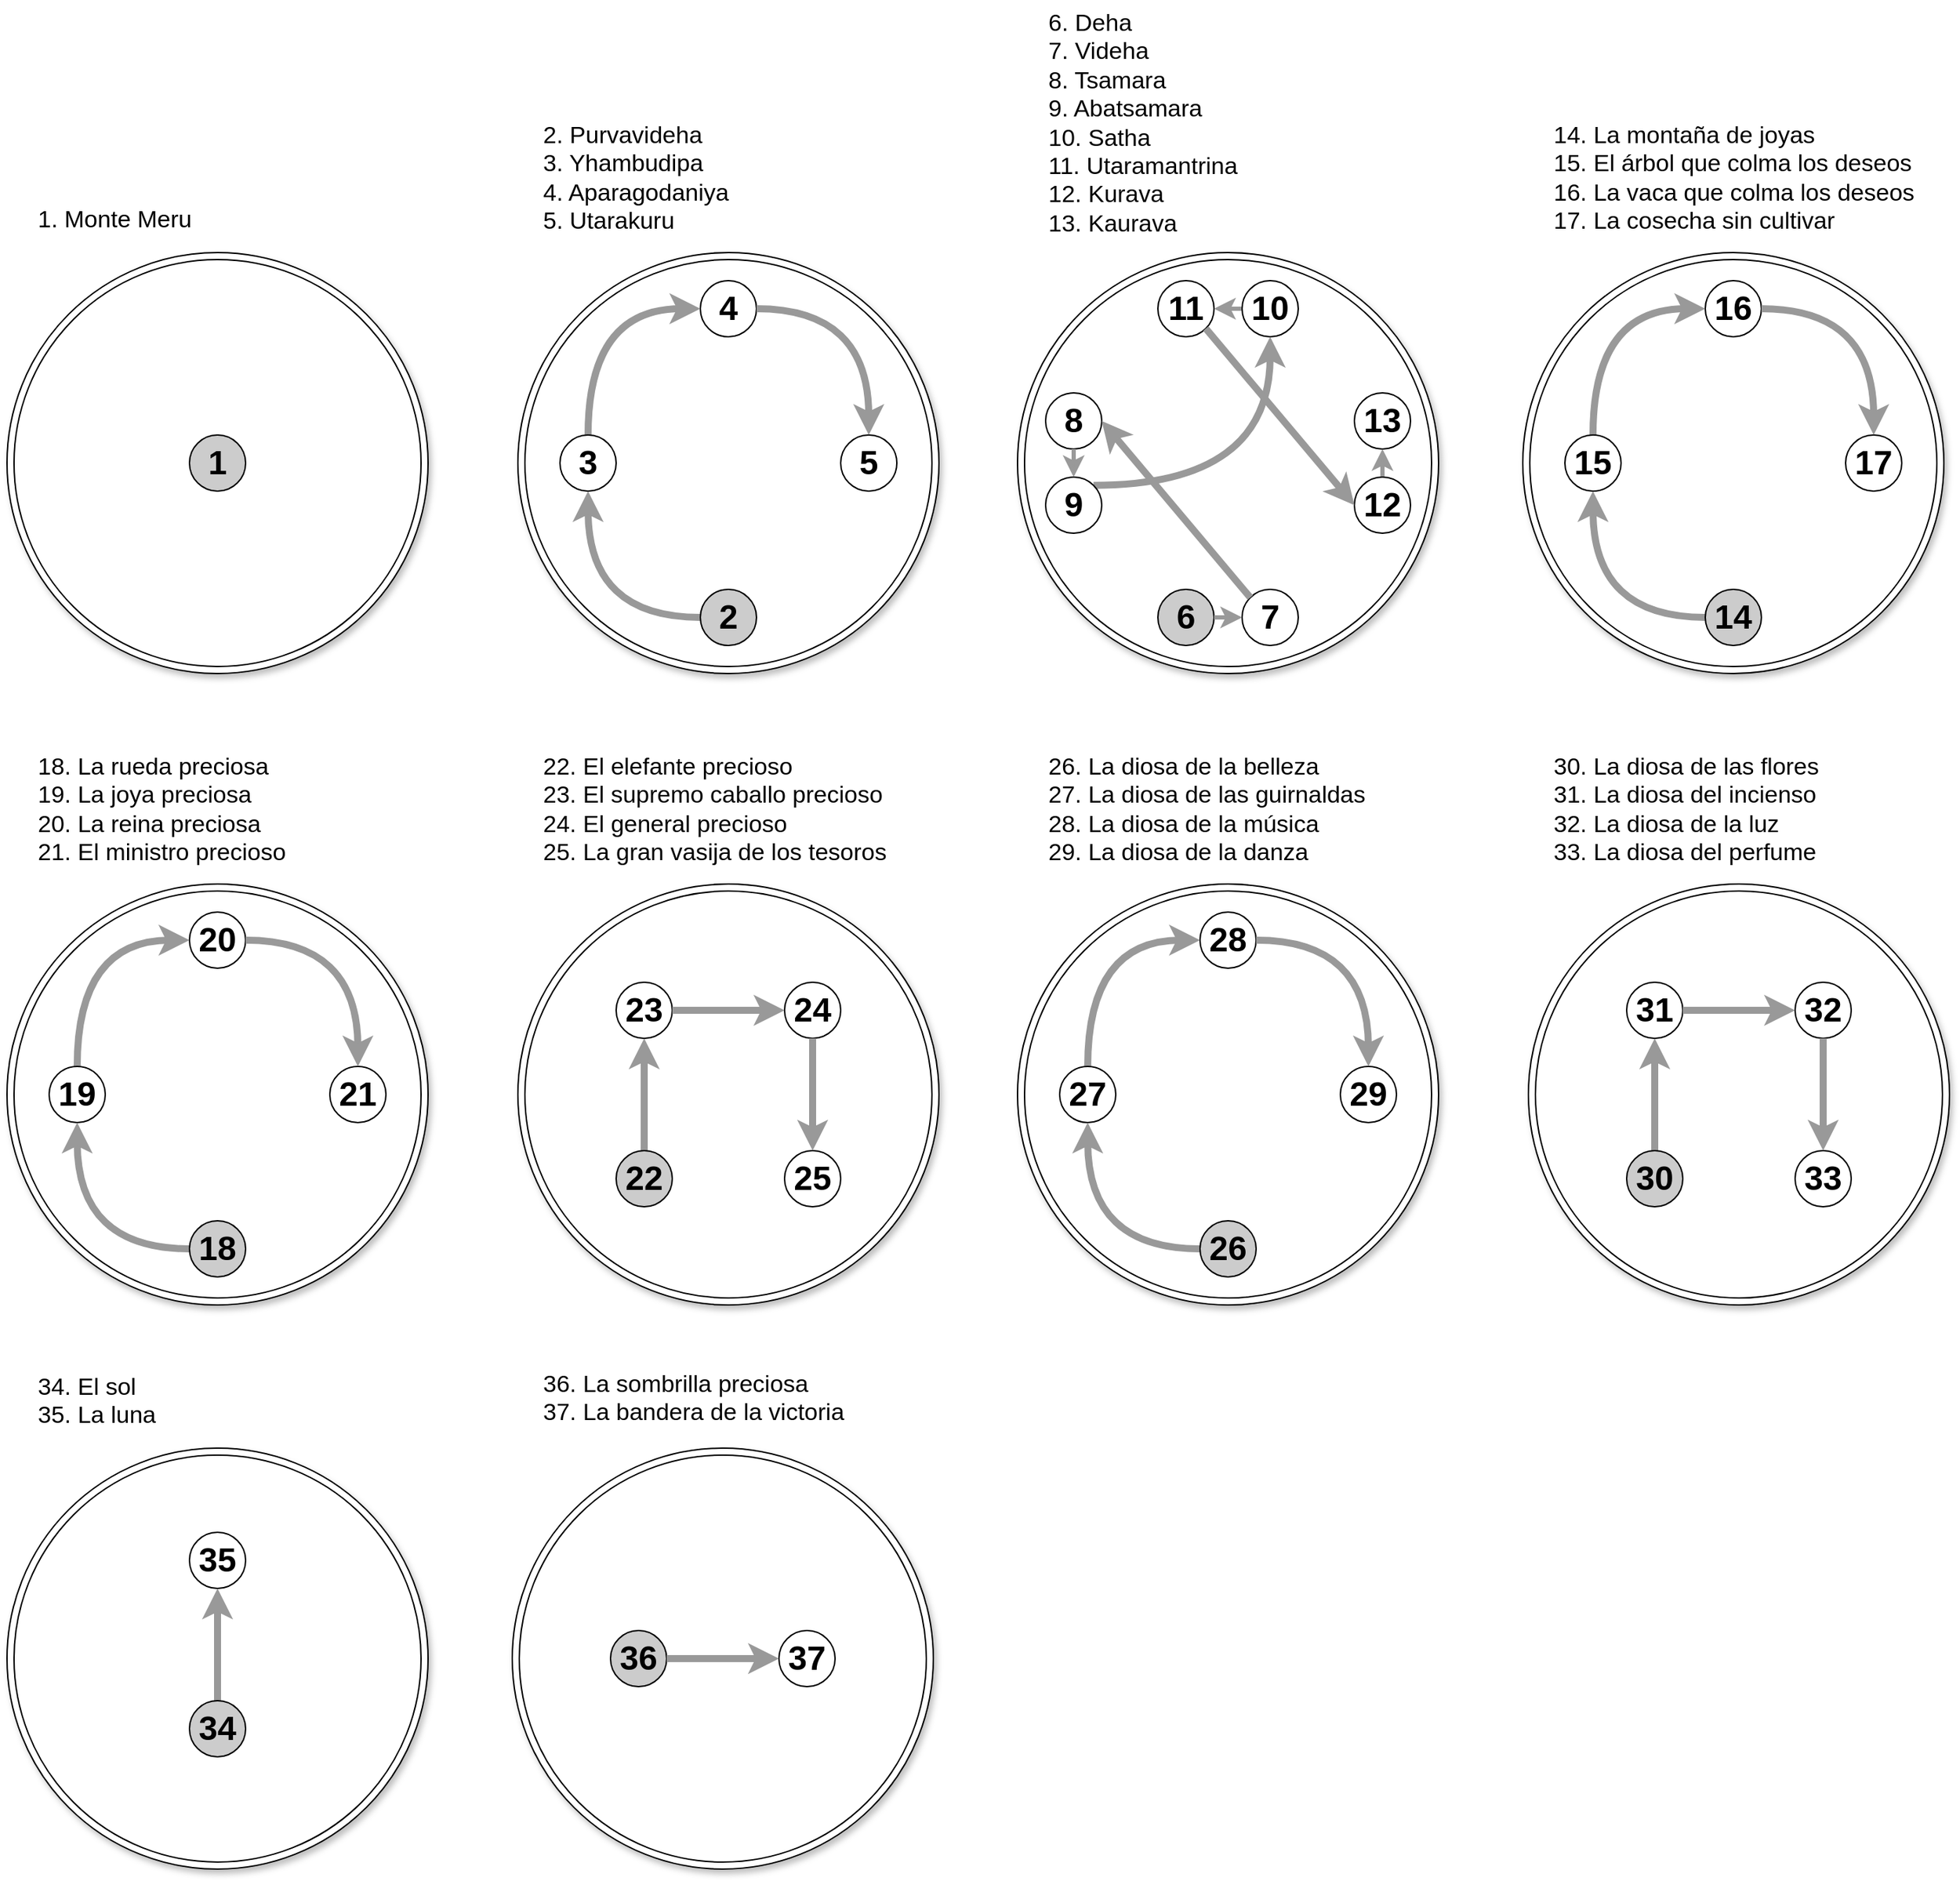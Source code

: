 <mxfile version="13.5.7" type="device" pages="2"><diagram id="EZIURtv2yAvFa48k2m3A" name="37pts"><mxGraphModel dx="1422" dy="843" grid="1" gridSize="10" guides="1" tooltips="1" connect="1" arrows="1" fold="1" page="1" pageScale="1" pageWidth="827" pageHeight="1169" math="0" shadow="0"><root><mxCell id="0"/><mxCell id="1" parent="0"/><mxCell id="ahJJPlIpvxnIBE2FXCnq-16" value="" style="group;fontSize=24;" parent="1" vertex="1" connectable="0"><mxGeometry x="50" y="190" width="300" height="300" as="geometry"/></mxCell><mxCell id="ahJJPlIpvxnIBE2FXCnq-14" value="" style="ellipse;whiteSpace=wrap;html=1;aspect=fixed;shadow=1;" parent="ahJJPlIpvxnIBE2FXCnq-16" vertex="1"><mxGeometry width="300" height="300" as="geometry"/></mxCell><mxCell id="ahJJPlIpvxnIBE2FXCnq-15" value="" style="ellipse;whiteSpace=wrap;html=1;aspect=fixed;shadow=0;" parent="ahJJPlIpvxnIBE2FXCnq-16" vertex="1"><mxGeometry x="5" y="5" width="290" height="290" as="geometry"/></mxCell><mxCell id="ahJJPlIpvxnIBE2FXCnq-39" value="1" style="ellipse;whiteSpace=wrap;html=1;aspect=fixed;fontStyle=1;fillColor=#CCCCCC;fontSize=24;" parent="ahJJPlIpvxnIBE2FXCnq-16" vertex="1"><mxGeometry x="130" y="130" width="40" height="40" as="geometry"/></mxCell><mxCell id="ahJJPlIpvxnIBE2FXCnq-17" value="" style="group;container=1;" parent="1" vertex="1" connectable="0"><mxGeometry x="414" y="190" width="300" height="300" as="geometry"/></mxCell><mxCell id="ahJJPlIpvxnIBE2FXCnq-18" value="" style="ellipse;whiteSpace=wrap;html=1;aspect=fixed;shadow=1;" parent="ahJJPlIpvxnIBE2FXCnq-17" vertex="1"><mxGeometry width="300" height="300" as="geometry"/></mxCell><mxCell id="ahJJPlIpvxnIBE2FXCnq-19" value="" style="ellipse;whiteSpace=wrap;html=1;aspect=fixed;shadow=0;" parent="ahJJPlIpvxnIBE2FXCnq-17" vertex="1"><mxGeometry x="5" y="5" width="290" height="290" as="geometry"/></mxCell><mxCell id="ahJJPlIpvxnIBE2FXCnq-41" value="4" style="ellipse;whiteSpace=wrap;html=1;aspect=fixed;fontStyle=1;fontSize=24;" parent="ahJJPlIpvxnIBE2FXCnq-17" vertex="1"><mxGeometry x="130" y="20" width="40" height="40" as="geometry"/></mxCell><mxCell id="ahJJPlIpvxnIBE2FXCnq-42" style="edgeStyle=orthogonalEdgeStyle;curved=1;rounded=0;orthogonalLoop=1;jettySize=auto;html=1;entryX=0;entryY=0.5;entryDx=0;entryDy=0;exitX=0.5;exitY=0;exitDx=0;exitDy=0;strokeColor=#999999;strokeWidth=5;" parent="ahJJPlIpvxnIBE2FXCnq-17" source="ahJJPlIpvxnIBE2FXCnq-43" target="ahJJPlIpvxnIBE2FXCnq-41" edge="1"><mxGeometry relative="1" as="geometry"/></mxCell><mxCell id="ahJJPlIpvxnIBE2FXCnq-43" value="3" style="ellipse;whiteSpace=wrap;html=1;aspect=fixed;fontStyle=1;fontSize=24;" parent="ahJJPlIpvxnIBE2FXCnq-17" vertex="1"><mxGeometry x="30" y="130" width="40" height="40" as="geometry"/></mxCell><mxCell id="ahJJPlIpvxnIBE2FXCnq-44" value="5" style="ellipse;whiteSpace=wrap;html=1;aspect=fixed;fontStyle=1;fontSize=24;" parent="ahJJPlIpvxnIBE2FXCnq-17" vertex="1"><mxGeometry x="230" y="130" width="40" height="40" as="geometry"/></mxCell><mxCell id="ahJJPlIpvxnIBE2FXCnq-40" style="edgeStyle=orthogonalEdgeStyle;curved=1;rounded=0;orthogonalLoop=1;jettySize=auto;html=1;exitX=1;exitY=0.5;exitDx=0;exitDy=0;entryX=0.5;entryY=0;entryDx=0;entryDy=0;strokeColor=#999999;strokeWidth=5;" parent="ahJJPlIpvxnIBE2FXCnq-17" source="ahJJPlIpvxnIBE2FXCnq-41" target="ahJJPlIpvxnIBE2FXCnq-44" edge="1"><mxGeometry relative="1" as="geometry"/></mxCell><mxCell id="ahJJPlIpvxnIBE2FXCnq-45" style="edgeStyle=orthogonalEdgeStyle;curved=1;rounded=0;orthogonalLoop=1;jettySize=auto;html=1;strokeColor=#999999;strokeWidth=5;" parent="ahJJPlIpvxnIBE2FXCnq-17" source="ahJJPlIpvxnIBE2FXCnq-46" target="ahJJPlIpvxnIBE2FXCnq-43" edge="1"><mxGeometry relative="1" as="geometry"/></mxCell><mxCell id="ahJJPlIpvxnIBE2FXCnq-46" value="2" style="ellipse;whiteSpace=wrap;html=1;aspect=fixed;fontStyle=1;fillColor=#CCCCCC;fontSize=24;" parent="ahJJPlIpvxnIBE2FXCnq-17" vertex="1"><mxGeometry x="130" y="240" width="40" height="40" as="geometry"/></mxCell><mxCell id="ahJJPlIpvxnIBE2FXCnq-20" value="" style="group" parent="1" vertex="1" connectable="0"><mxGeometry x="770" y="190" width="300" height="300" as="geometry"/></mxCell><mxCell id="ahJJPlIpvxnIBE2FXCnq-21" value="" style="ellipse;whiteSpace=wrap;html=1;aspect=fixed;shadow=1;" parent="ahJJPlIpvxnIBE2FXCnq-20" vertex="1"><mxGeometry width="300" height="300" as="geometry"/></mxCell><mxCell id="ahJJPlIpvxnIBE2FXCnq-22" value="" style="ellipse;whiteSpace=wrap;html=1;aspect=fixed;shadow=0;" parent="ahJJPlIpvxnIBE2FXCnq-20" vertex="1"><mxGeometry x="5" y="5" width="290" height="290" as="geometry"/></mxCell><mxCell id="ahJJPlIpvxnIBE2FXCnq-48" value="11" style="ellipse;whiteSpace=wrap;html=1;aspect=fixed;fontStyle=1;fontSize=24;" parent="ahJJPlIpvxnIBE2FXCnq-20" vertex="1"><mxGeometry x="100" y="20" width="40" height="40" as="geometry"/></mxCell><mxCell id="ahJJPlIpvxnIBE2FXCnq-49" style="edgeStyle=orthogonalEdgeStyle;curved=1;rounded=0;orthogonalLoop=1;jettySize=auto;html=1;exitX=0;exitY=0.5;exitDx=0;exitDy=0;strokeColor=#999999;strokeWidth=3;" parent="ahJJPlIpvxnIBE2FXCnq-20" source="ahJJPlIpvxnIBE2FXCnq-50" target="ahJJPlIpvxnIBE2FXCnq-48" edge="1"><mxGeometry relative="1" as="geometry"/></mxCell><mxCell id="ahJJPlIpvxnIBE2FXCnq-50" value="10" style="ellipse;whiteSpace=wrap;html=1;aspect=fixed;fontStyle=1;fontSize=24;" parent="ahJJPlIpvxnIBE2FXCnq-20" vertex="1"><mxGeometry x="160" y="20" width="40" height="40" as="geometry"/></mxCell><mxCell id="ahJJPlIpvxnIBE2FXCnq-52" value="6" style="ellipse;whiteSpace=wrap;html=1;aspect=fixed;fontStyle=1;fillColor=#CCCCCC;fontSize=24;" parent="ahJJPlIpvxnIBE2FXCnq-20" vertex="1"><mxGeometry x="100" y="240" width="40" height="40" as="geometry"/></mxCell><mxCell id="ahJJPlIpvxnIBE2FXCnq-54" value="7" style="ellipse;whiteSpace=wrap;html=1;aspect=fixed;fontStyle=1;fontSize=24;" parent="ahJJPlIpvxnIBE2FXCnq-20" vertex="1"><mxGeometry x="160" y="240" width="40" height="40" as="geometry"/></mxCell><mxCell id="ahJJPlIpvxnIBE2FXCnq-51" style="edgeStyle=orthogonalEdgeStyle;curved=1;rounded=0;orthogonalLoop=1;jettySize=auto;html=1;strokeColor=#999999;strokeWidth=3;" parent="ahJJPlIpvxnIBE2FXCnq-20" source="ahJJPlIpvxnIBE2FXCnq-52" target="ahJJPlIpvxnIBE2FXCnq-54" edge="1"><mxGeometry relative="1" as="geometry"/></mxCell><mxCell id="ahJJPlIpvxnIBE2FXCnq-56" value="8" style="ellipse;whiteSpace=wrap;html=1;aspect=fixed;fontStyle=1;fontSize=24;" parent="ahJJPlIpvxnIBE2FXCnq-20" vertex="1"><mxGeometry x="20" y="100" width="40" height="40" as="geometry"/></mxCell><mxCell id="ahJJPlIpvxnIBE2FXCnq-53" style="rounded=0;orthogonalLoop=1;jettySize=auto;html=1;exitX=0;exitY=0;exitDx=0;exitDy=0;entryX=1;entryY=0.5;entryDx=0;entryDy=0;strokeColor=#999999;strokeWidth=5;" parent="ahJJPlIpvxnIBE2FXCnq-20" source="ahJJPlIpvxnIBE2FXCnq-54" target="ahJJPlIpvxnIBE2FXCnq-56" edge="1"><mxGeometry relative="1" as="geometry"/></mxCell><mxCell id="ahJJPlIpvxnIBE2FXCnq-57" style="rounded=0;orthogonalLoop=1;jettySize=auto;html=1;exitX=1;exitY=0;exitDx=0;exitDy=0;entryX=0.5;entryY=1;entryDx=0;entryDy=0;strokeColor=#999999;strokeWidth=5;edgeStyle=orthogonalEdgeStyle;curved=1;" parent="ahJJPlIpvxnIBE2FXCnq-20" source="ahJJPlIpvxnIBE2FXCnq-58" target="ahJJPlIpvxnIBE2FXCnq-50" edge="1"><mxGeometry relative="1" as="geometry"/></mxCell><mxCell id="ahJJPlIpvxnIBE2FXCnq-58" value="9" style="ellipse;whiteSpace=wrap;html=1;aspect=fixed;fontStyle=1;fontSize=24;" parent="ahJJPlIpvxnIBE2FXCnq-20" vertex="1"><mxGeometry x="20" y="160" width="40" height="40" as="geometry"/></mxCell><mxCell id="ahJJPlIpvxnIBE2FXCnq-55" style="edgeStyle=orthogonalEdgeStyle;curved=1;rounded=0;orthogonalLoop=1;jettySize=auto;html=1;exitX=0.5;exitY=1;exitDx=0;exitDy=0;strokeColor=#999999;strokeWidth=3;" parent="ahJJPlIpvxnIBE2FXCnq-20" source="ahJJPlIpvxnIBE2FXCnq-56" target="ahJJPlIpvxnIBE2FXCnq-58" edge="1"><mxGeometry relative="1" as="geometry"/></mxCell><mxCell id="ahJJPlIpvxnIBE2FXCnq-59" value="13" style="ellipse;whiteSpace=wrap;html=1;aspect=fixed;fontStyle=1;fontSize=24;" parent="ahJJPlIpvxnIBE2FXCnq-20" vertex="1"><mxGeometry x="240" y="100" width="40" height="40" as="geometry"/></mxCell><mxCell id="ahJJPlIpvxnIBE2FXCnq-60" style="edgeStyle=orthogonalEdgeStyle;curved=1;rounded=0;orthogonalLoop=1;jettySize=auto;html=1;exitX=0.5;exitY=0;exitDx=0;exitDy=0;strokeColor=#999999;strokeWidth=3;" parent="ahJJPlIpvxnIBE2FXCnq-20" source="ahJJPlIpvxnIBE2FXCnq-61" target="ahJJPlIpvxnIBE2FXCnq-59" edge="1"><mxGeometry relative="1" as="geometry"/></mxCell><mxCell id="ahJJPlIpvxnIBE2FXCnq-61" value="12" style="ellipse;whiteSpace=wrap;html=1;aspect=fixed;fontStyle=1;fontSize=24;" parent="ahJJPlIpvxnIBE2FXCnq-20" vertex="1"><mxGeometry x="240" y="160" width="40" height="40" as="geometry"/></mxCell><mxCell id="ahJJPlIpvxnIBE2FXCnq-47" style="rounded=0;orthogonalLoop=1;jettySize=auto;html=1;exitX=1;exitY=1;exitDx=0;exitDy=0;entryX=0;entryY=0.5;entryDx=0;entryDy=0;strokeColor=#999999;strokeWidth=5;" parent="ahJJPlIpvxnIBE2FXCnq-20" source="ahJJPlIpvxnIBE2FXCnq-48" target="ahJJPlIpvxnIBE2FXCnq-61" edge="1"><mxGeometry relative="1" as="geometry"/></mxCell><mxCell id="ahJJPlIpvxnIBE2FXCnq-62" value="" style="group;fontSize=24;" parent="1" vertex="1" connectable="0"><mxGeometry x="414" y="640" width="300" height="300" as="geometry"/></mxCell><mxCell id="ahJJPlIpvxnIBE2FXCnq-63" value="" style="ellipse;whiteSpace=wrap;html=1;aspect=fixed;shadow=1;" parent="ahJJPlIpvxnIBE2FXCnq-62" vertex="1"><mxGeometry width="300" height="300" as="geometry"/></mxCell><mxCell id="ahJJPlIpvxnIBE2FXCnq-64" value="" style="ellipse;whiteSpace=wrap;html=1;aspect=fixed;shadow=0;" parent="ahJJPlIpvxnIBE2FXCnq-62" vertex="1"><mxGeometry x="5" y="5" width="290" height="290" as="geometry"/></mxCell><mxCell id="ahJJPlIpvxnIBE2FXCnq-96" value="23" style="ellipse;whiteSpace=wrap;html=1;aspect=fixed;fontStyle=1;fontSize=24;" parent="ahJJPlIpvxnIBE2FXCnq-62" vertex="1"><mxGeometry x="70" y="70" width="40" height="40" as="geometry"/></mxCell><mxCell id="ahJJPlIpvxnIBE2FXCnq-98" value="24" style="ellipse;whiteSpace=wrap;html=1;aspect=fixed;fontStyle=1;fontSize=24;" parent="ahJJPlIpvxnIBE2FXCnq-62" vertex="1"><mxGeometry x="190" y="70" width="40" height="40" as="geometry"/></mxCell><mxCell id="ahJJPlIpvxnIBE2FXCnq-95" style="edgeStyle=orthogonalEdgeStyle;curved=1;rounded=0;orthogonalLoop=1;jettySize=auto;html=1;exitX=1;exitY=0.5;exitDx=0;exitDy=0;entryX=0;entryY=0.5;entryDx=0;entryDy=0;strokeColor=#999999;fontSize=24;strokeWidth=5;" parent="ahJJPlIpvxnIBE2FXCnq-62" source="ahJJPlIpvxnIBE2FXCnq-96" target="ahJJPlIpvxnIBE2FXCnq-98" edge="1"><mxGeometry relative="1" as="geometry"/></mxCell><mxCell id="ahJJPlIpvxnIBE2FXCnq-99" style="edgeStyle=orthogonalEdgeStyle;curved=1;rounded=0;orthogonalLoop=1;jettySize=auto;html=1;exitX=0.5;exitY=0;exitDx=0;exitDy=0;strokeColor=#999999;fontSize=24;strokeWidth=5;" parent="ahJJPlIpvxnIBE2FXCnq-62" source="ahJJPlIpvxnIBE2FXCnq-100" target="ahJJPlIpvxnIBE2FXCnq-96" edge="1"><mxGeometry relative="1" as="geometry"/></mxCell><mxCell id="ahJJPlIpvxnIBE2FXCnq-100" value="22" style="ellipse;whiteSpace=wrap;html=1;aspect=fixed;fontStyle=1;fillColor=#CCCCCC;fontSize=24;" parent="ahJJPlIpvxnIBE2FXCnq-62" vertex="1"><mxGeometry x="70" y="190" width="40" height="40" as="geometry"/></mxCell><mxCell id="ahJJPlIpvxnIBE2FXCnq-102" value="25" style="ellipse;whiteSpace=wrap;html=1;aspect=fixed;fontStyle=1;fontSize=24;" parent="ahJJPlIpvxnIBE2FXCnq-62" vertex="1"><mxGeometry x="190" y="190" width="40" height="40" as="geometry"/></mxCell><mxCell id="ahJJPlIpvxnIBE2FXCnq-97" style="edgeStyle=orthogonalEdgeStyle;curved=1;rounded=0;orthogonalLoop=1;jettySize=auto;html=1;exitX=0.5;exitY=1;exitDx=0;exitDy=0;entryX=0.5;entryY=0;entryDx=0;entryDy=0;strokeColor=#999999;fontSize=24;strokeWidth=5;" parent="ahJJPlIpvxnIBE2FXCnq-62" source="ahJJPlIpvxnIBE2FXCnq-98" target="ahJJPlIpvxnIBE2FXCnq-102" edge="1"><mxGeometry relative="1" as="geometry"/></mxCell><mxCell id="ahJJPlIpvxnIBE2FXCnq-65" value="" style="group;fontSize=24;" parent="1" vertex="1" connectable="0"><mxGeometry x="1130" y="190" width="300" height="300" as="geometry"/></mxCell><mxCell id="ahJJPlIpvxnIBE2FXCnq-66" value="" style="ellipse;whiteSpace=wrap;html=1;aspect=fixed;shadow=1;" parent="ahJJPlIpvxnIBE2FXCnq-65" vertex="1"><mxGeometry width="300" height="300" as="geometry"/></mxCell><mxCell id="ahJJPlIpvxnIBE2FXCnq-67" value="" style="ellipse;whiteSpace=wrap;html=1;aspect=fixed;shadow=0;" parent="ahJJPlIpvxnIBE2FXCnq-65" vertex="1"><mxGeometry x="5" y="5" width="290" height="290" as="geometry"/></mxCell><mxCell id="ahJJPlIpvxnIBE2FXCnq-68" value="16" style="ellipse;whiteSpace=wrap;html=1;aspect=fixed;fontStyle=1;fontSize=24;" parent="ahJJPlIpvxnIBE2FXCnq-65" vertex="1"><mxGeometry x="130" y="20" width="40" height="40" as="geometry"/></mxCell><mxCell id="ahJJPlIpvxnIBE2FXCnq-69" style="edgeStyle=orthogonalEdgeStyle;curved=1;rounded=0;orthogonalLoop=1;jettySize=auto;html=1;entryX=0;entryY=0.5;entryDx=0;entryDy=0;exitX=0.5;exitY=0;exitDx=0;exitDy=0;strokeColor=#999999;strokeWidth=5;" parent="ahJJPlIpvxnIBE2FXCnq-65" source="ahJJPlIpvxnIBE2FXCnq-70" target="ahJJPlIpvxnIBE2FXCnq-68" edge="1"><mxGeometry relative="1" as="geometry"/></mxCell><mxCell id="ahJJPlIpvxnIBE2FXCnq-70" value="15" style="ellipse;whiteSpace=wrap;html=1;aspect=fixed;fontStyle=1;fontSize=24;" parent="ahJJPlIpvxnIBE2FXCnq-65" vertex="1"><mxGeometry x="30" y="130" width="40" height="40" as="geometry"/></mxCell><mxCell id="ahJJPlIpvxnIBE2FXCnq-71" value="17" style="ellipse;whiteSpace=wrap;html=1;aspect=fixed;fontStyle=1;fontSize=24;" parent="ahJJPlIpvxnIBE2FXCnq-65" vertex="1"><mxGeometry x="230" y="130" width="40" height="40" as="geometry"/></mxCell><mxCell id="ahJJPlIpvxnIBE2FXCnq-72" style="edgeStyle=orthogonalEdgeStyle;curved=1;rounded=0;orthogonalLoop=1;jettySize=auto;html=1;exitX=1;exitY=0.5;exitDx=0;exitDy=0;entryX=0.5;entryY=0;entryDx=0;entryDy=0;strokeColor=#999999;strokeWidth=5;" parent="ahJJPlIpvxnIBE2FXCnq-65" source="ahJJPlIpvxnIBE2FXCnq-68" target="ahJJPlIpvxnIBE2FXCnq-71" edge="1"><mxGeometry relative="1" as="geometry"/></mxCell><mxCell id="ahJJPlIpvxnIBE2FXCnq-73" style="edgeStyle=orthogonalEdgeStyle;curved=1;rounded=0;orthogonalLoop=1;jettySize=auto;html=1;strokeColor=#999999;strokeWidth=5;" parent="ahJJPlIpvxnIBE2FXCnq-65" source="ahJJPlIpvxnIBE2FXCnq-74" target="ahJJPlIpvxnIBE2FXCnq-70" edge="1"><mxGeometry relative="1" as="geometry"/></mxCell><mxCell id="ahJJPlIpvxnIBE2FXCnq-74" value="14" style="ellipse;whiteSpace=wrap;html=1;aspect=fixed;fontStyle=1;fillColor=#CCCCCC;fontSize=24;" parent="ahJJPlIpvxnIBE2FXCnq-65" vertex="1"><mxGeometry x="130" y="240" width="40" height="40" as="geometry"/></mxCell><mxCell id="ahJJPlIpvxnIBE2FXCnq-75" value="" style="group;fontSize=24;" parent="1" vertex="1" connectable="0"><mxGeometry x="50" y="640" width="300" height="300" as="geometry"/></mxCell><mxCell id="ahJJPlIpvxnIBE2FXCnq-76" value="" style="ellipse;whiteSpace=wrap;html=1;aspect=fixed;shadow=1;" parent="ahJJPlIpvxnIBE2FXCnq-75" vertex="1"><mxGeometry width="300" height="300" as="geometry"/></mxCell><mxCell id="ahJJPlIpvxnIBE2FXCnq-77" value="" style="ellipse;whiteSpace=wrap;html=1;aspect=fixed;shadow=0;" parent="ahJJPlIpvxnIBE2FXCnq-75" vertex="1"><mxGeometry x="5" y="5" width="290" height="290" as="geometry"/></mxCell><mxCell id="ahJJPlIpvxnIBE2FXCnq-78" value="20" style="ellipse;whiteSpace=wrap;html=1;aspect=fixed;fontStyle=1;fontSize=24;" parent="ahJJPlIpvxnIBE2FXCnq-75" vertex="1"><mxGeometry x="130" y="20" width="40" height="40" as="geometry"/></mxCell><mxCell id="ahJJPlIpvxnIBE2FXCnq-79" style="edgeStyle=orthogonalEdgeStyle;curved=1;rounded=0;orthogonalLoop=1;jettySize=auto;html=1;entryX=0;entryY=0.5;entryDx=0;entryDy=0;exitX=0.5;exitY=0;exitDx=0;exitDy=0;strokeColor=#999999;strokeWidth=5;" parent="ahJJPlIpvxnIBE2FXCnq-75" source="ahJJPlIpvxnIBE2FXCnq-80" target="ahJJPlIpvxnIBE2FXCnq-78" edge="1"><mxGeometry relative="1" as="geometry"/></mxCell><mxCell id="ahJJPlIpvxnIBE2FXCnq-80" value="19" style="ellipse;whiteSpace=wrap;html=1;aspect=fixed;fontStyle=1;fontSize=24;" parent="ahJJPlIpvxnIBE2FXCnq-75" vertex="1"><mxGeometry x="30" y="130" width="40" height="40" as="geometry"/></mxCell><mxCell id="ahJJPlIpvxnIBE2FXCnq-81" value="21" style="ellipse;whiteSpace=wrap;html=1;aspect=fixed;fontStyle=1;fontSize=24;" parent="ahJJPlIpvxnIBE2FXCnq-75" vertex="1"><mxGeometry x="230" y="130" width="40" height="40" as="geometry"/></mxCell><mxCell id="ahJJPlIpvxnIBE2FXCnq-82" style="edgeStyle=orthogonalEdgeStyle;curved=1;rounded=0;orthogonalLoop=1;jettySize=auto;html=1;exitX=1;exitY=0.5;exitDx=0;exitDy=0;entryX=0.5;entryY=0;entryDx=0;entryDy=0;strokeColor=#999999;strokeWidth=5;" parent="ahJJPlIpvxnIBE2FXCnq-75" source="ahJJPlIpvxnIBE2FXCnq-78" target="ahJJPlIpvxnIBE2FXCnq-81" edge="1"><mxGeometry relative="1" as="geometry"/></mxCell><mxCell id="ahJJPlIpvxnIBE2FXCnq-83" style="edgeStyle=orthogonalEdgeStyle;curved=1;rounded=0;orthogonalLoop=1;jettySize=auto;html=1;strokeColor=#999999;strokeWidth=5;" parent="ahJJPlIpvxnIBE2FXCnq-75" source="ahJJPlIpvxnIBE2FXCnq-84" target="ahJJPlIpvxnIBE2FXCnq-80" edge="1"><mxGeometry relative="1" as="geometry"/></mxCell><mxCell id="ahJJPlIpvxnIBE2FXCnq-84" value="18" style="ellipse;whiteSpace=wrap;html=1;aspect=fixed;fontStyle=1;fillColor=#CCCCCC;fontSize=24;" parent="ahJJPlIpvxnIBE2FXCnq-75" vertex="1"><mxGeometry x="130" y="240" width="40" height="40" as="geometry"/></mxCell><mxCell id="ahJJPlIpvxnIBE2FXCnq-103" value="" style="group;fontSize=24;" parent="1" vertex="1" connectable="0"><mxGeometry x="1134" y="640" width="300" height="300" as="geometry"/></mxCell><mxCell id="ahJJPlIpvxnIBE2FXCnq-104" value="" style="ellipse;whiteSpace=wrap;html=1;aspect=fixed;shadow=1;" parent="ahJJPlIpvxnIBE2FXCnq-103" vertex="1"><mxGeometry width="300" height="300" as="geometry"/></mxCell><mxCell id="ahJJPlIpvxnIBE2FXCnq-105" value="" style="ellipse;whiteSpace=wrap;html=1;aspect=fixed;shadow=0;" parent="ahJJPlIpvxnIBE2FXCnq-103" vertex="1"><mxGeometry x="5" y="5" width="290" height="290" as="geometry"/></mxCell><mxCell id="ahJJPlIpvxnIBE2FXCnq-106" value="31" style="ellipse;whiteSpace=wrap;html=1;aspect=fixed;fontStyle=1;fontSize=24;" parent="ahJJPlIpvxnIBE2FXCnq-103" vertex="1"><mxGeometry x="70" y="70" width="40" height="40" as="geometry"/></mxCell><mxCell id="ahJJPlIpvxnIBE2FXCnq-107" value="32" style="ellipse;whiteSpace=wrap;html=1;aspect=fixed;fontStyle=1;fontSize=24;" parent="ahJJPlIpvxnIBE2FXCnq-103" vertex="1"><mxGeometry x="190" y="70" width="40" height="40" as="geometry"/></mxCell><mxCell id="ahJJPlIpvxnIBE2FXCnq-108" style="edgeStyle=orthogonalEdgeStyle;curved=1;rounded=0;orthogonalLoop=1;jettySize=auto;html=1;exitX=1;exitY=0.5;exitDx=0;exitDy=0;entryX=0;entryY=0.5;entryDx=0;entryDy=0;strokeColor=#999999;strokeWidth=5;" parent="ahJJPlIpvxnIBE2FXCnq-103" source="ahJJPlIpvxnIBE2FXCnq-106" target="ahJJPlIpvxnIBE2FXCnq-107" edge="1"><mxGeometry relative="1" as="geometry"/></mxCell><mxCell id="ahJJPlIpvxnIBE2FXCnq-109" style="edgeStyle=orthogonalEdgeStyle;curved=1;rounded=0;orthogonalLoop=1;jettySize=auto;html=1;exitX=0.5;exitY=0;exitDx=0;exitDy=0;strokeColor=#999999;strokeWidth=5;" parent="ahJJPlIpvxnIBE2FXCnq-103" source="ahJJPlIpvxnIBE2FXCnq-110" target="ahJJPlIpvxnIBE2FXCnq-106" edge="1"><mxGeometry relative="1" as="geometry"/></mxCell><mxCell id="ahJJPlIpvxnIBE2FXCnq-110" value="30" style="ellipse;whiteSpace=wrap;html=1;aspect=fixed;fontStyle=1;fillColor=#CCCCCC;fontSize=24;" parent="ahJJPlIpvxnIBE2FXCnq-103" vertex="1"><mxGeometry x="70" y="190" width="40" height="40" as="geometry"/></mxCell><mxCell id="ahJJPlIpvxnIBE2FXCnq-111" value="33" style="ellipse;whiteSpace=wrap;html=1;aspect=fixed;fontStyle=1;fontSize=24;" parent="ahJJPlIpvxnIBE2FXCnq-103" vertex="1"><mxGeometry x="190" y="190" width="40" height="40" as="geometry"/></mxCell><mxCell id="ahJJPlIpvxnIBE2FXCnq-112" style="edgeStyle=orthogonalEdgeStyle;curved=1;rounded=0;orthogonalLoop=1;jettySize=auto;html=1;exitX=0.5;exitY=1;exitDx=0;exitDy=0;entryX=0.5;entryY=0;entryDx=0;entryDy=0;strokeColor=#999999;strokeWidth=5;" parent="ahJJPlIpvxnIBE2FXCnq-103" source="ahJJPlIpvxnIBE2FXCnq-107" target="ahJJPlIpvxnIBE2FXCnq-111" edge="1"><mxGeometry relative="1" as="geometry"/></mxCell><mxCell id="ahJJPlIpvxnIBE2FXCnq-113" value="" style="group;fontSize=24;" parent="1" vertex="1" connectable="0"><mxGeometry x="770" y="640" width="300" height="300" as="geometry"/></mxCell><mxCell id="ahJJPlIpvxnIBE2FXCnq-114" value="" style="ellipse;whiteSpace=wrap;html=1;aspect=fixed;shadow=1;" parent="ahJJPlIpvxnIBE2FXCnq-113" vertex="1"><mxGeometry width="300" height="300" as="geometry"/></mxCell><mxCell id="ahJJPlIpvxnIBE2FXCnq-115" value="" style="ellipse;whiteSpace=wrap;html=1;aspect=fixed;shadow=0;" parent="ahJJPlIpvxnIBE2FXCnq-113" vertex="1"><mxGeometry x="5" y="5" width="290" height="290" as="geometry"/></mxCell><mxCell id="ahJJPlIpvxnIBE2FXCnq-116" value="28" style="ellipse;whiteSpace=wrap;html=1;aspect=fixed;fontStyle=1;fontSize=24;" parent="ahJJPlIpvxnIBE2FXCnq-113" vertex="1"><mxGeometry x="130" y="20" width="40" height="40" as="geometry"/></mxCell><mxCell id="ahJJPlIpvxnIBE2FXCnq-117" style="edgeStyle=orthogonalEdgeStyle;curved=1;rounded=0;orthogonalLoop=1;jettySize=auto;html=1;entryX=0;entryY=0.5;entryDx=0;entryDy=0;exitX=0.5;exitY=0;exitDx=0;exitDy=0;strokeColor=#999999;strokeWidth=5;" parent="ahJJPlIpvxnIBE2FXCnq-113" source="ahJJPlIpvxnIBE2FXCnq-118" target="ahJJPlIpvxnIBE2FXCnq-116" edge="1"><mxGeometry relative="1" as="geometry"/></mxCell><mxCell id="ahJJPlIpvxnIBE2FXCnq-118" value="27" style="ellipse;whiteSpace=wrap;html=1;aspect=fixed;fontStyle=1;fontSize=24;" parent="ahJJPlIpvxnIBE2FXCnq-113" vertex="1"><mxGeometry x="30" y="130" width="40" height="40" as="geometry"/></mxCell><mxCell id="ahJJPlIpvxnIBE2FXCnq-119" value="29" style="ellipse;whiteSpace=wrap;html=1;aspect=fixed;fontStyle=1;fontSize=24;" parent="ahJJPlIpvxnIBE2FXCnq-113" vertex="1"><mxGeometry x="230" y="130" width="40" height="40" as="geometry"/></mxCell><mxCell id="ahJJPlIpvxnIBE2FXCnq-120" style="edgeStyle=orthogonalEdgeStyle;curved=1;rounded=0;orthogonalLoop=1;jettySize=auto;html=1;exitX=1;exitY=0.5;exitDx=0;exitDy=0;entryX=0.5;entryY=0;entryDx=0;entryDy=0;strokeColor=#999999;strokeWidth=5;" parent="ahJJPlIpvxnIBE2FXCnq-113" source="ahJJPlIpvxnIBE2FXCnq-116" target="ahJJPlIpvxnIBE2FXCnq-119" edge="1"><mxGeometry relative="1" as="geometry"/></mxCell><mxCell id="ahJJPlIpvxnIBE2FXCnq-121" style="edgeStyle=orthogonalEdgeStyle;curved=1;rounded=0;orthogonalLoop=1;jettySize=auto;html=1;strokeColor=#999999;strokeWidth=5;" parent="ahJJPlIpvxnIBE2FXCnq-113" source="ahJJPlIpvxnIBE2FXCnq-122" target="ahJJPlIpvxnIBE2FXCnq-118" edge="1"><mxGeometry relative="1" as="geometry"/></mxCell><mxCell id="ahJJPlIpvxnIBE2FXCnq-122" value="26" style="ellipse;whiteSpace=wrap;html=1;aspect=fixed;fontStyle=1;fillColor=#CCCCCC;fontSize=24;" parent="ahJJPlIpvxnIBE2FXCnq-113" vertex="1"><mxGeometry x="130" y="240" width="40" height="40" as="geometry"/></mxCell><mxCell id="ahJJPlIpvxnIBE2FXCnq-123" value="" style="group" parent="1" vertex="1" connectable="0"><mxGeometry x="50" y="1042" width="300" height="300" as="geometry"/></mxCell><mxCell id="ahJJPlIpvxnIBE2FXCnq-124" value="" style="ellipse;whiteSpace=wrap;html=1;aspect=fixed;shadow=1;" parent="ahJJPlIpvxnIBE2FXCnq-123" vertex="1"><mxGeometry width="300" height="300" as="geometry"/></mxCell><mxCell id="ahJJPlIpvxnIBE2FXCnq-125" value="" style="ellipse;whiteSpace=wrap;html=1;aspect=fixed;shadow=0;" parent="ahJJPlIpvxnIBE2FXCnq-123" vertex="1"><mxGeometry x="5" y="5" width="290" height="290" as="geometry"/></mxCell><mxCell id="ahJJPlIpvxnIBE2FXCnq-126" value="35" style="ellipse;whiteSpace=wrap;html=1;aspect=fixed;fontStyle=1;fontSize=24;" parent="ahJJPlIpvxnIBE2FXCnq-123" vertex="1"><mxGeometry x="130" y="60" width="40" height="40" as="geometry"/></mxCell><mxCell id="ahJJPlIpvxnIBE2FXCnq-129" style="edgeStyle=orthogonalEdgeStyle;curved=1;rounded=0;orthogonalLoop=1;jettySize=auto;html=1;exitX=0.5;exitY=0;exitDx=0;exitDy=0;strokeColor=#999999;strokeWidth=5;" parent="ahJJPlIpvxnIBE2FXCnq-123" source="ahJJPlIpvxnIBE2FXCnq-130" target="ahJJPlIpvxnIBE2FXCnq-126" edge="1"><mxGeometry relative="1" as="geometry"/></mxCell><mxCell id="ahJJPlIpvxnIBE2FXCnq-130" value="34" style="ellipse;whiteSpace=wrap;html=1;aspect=fixed;fontStyle=1;fillColor=#CCCCCC;fontSize=24;" parent="ahJJPlIpvxnIBE2FXCnq-123" vertex="1"><mxGeometry x="130" y="180" width="40" height="40" as="geometry"/></mxCell><mxCell id="ahJJPlIpvxnIBE2FXCnq-133" value="" style="group" parent="1" vertex="1" connectable="0"><mxGeometry x="410" y="1042" width="300" height="300" as="geometry"/></mxCell><mxCell id="ahJJPlIpvxnIBE2FXCnq-134" value="" style="ellipse;whiteSpace=wrap;html=1;aspect=fixed;shadow=1;" parent="ahJJPlIpvxnIBE2FXCnq-133" vertex="1"><mxGeometry width="300" height="300" as="geometry"/></mxCell><mxCell id="ahJJPlIpvxnIBE2FXCnq-135" value="" style="ellipse;whiteSpace=wrap;html=1;aspect=fixed;shadow=0;" parent="ahJJPlIpvxnIBE2FXCnq-133" vertex="1"><mxGeometry x="5" y="5" width="290" height="290" as="geometry"/></mxCell><mxCell id="ahJJPlIpvxnIBE2FXCnq-136" value="36" style="ellipse;whiteSpace=wrap;html=1;aspect=fixed;fontStyle=1;fillColor=#CCCCCC;fontSize=24;" parent="ahJJPlIpvxnIBE2FXCnq-133" vertex="1"><mxGeometry x="70" y="130" width="40" height="40" as="geometry"/></mxCell><mxCell id="ahJJPlIpvxnIBE2FXCnq-137" value="37" style="ellipse;whiteSpace=wrap;html=1;aspect=fixed;fontStyle=1;fontSize=24;" parent="ahJJPlIpvxnIBE2FXCnq-133" vertex="1"><mxGeometry x="190" y="130" width="40" height="40" as="geometry"/></mxCell><mxCell id="ahJJPlIpvxnIBE2FXCnq-138" style="edgeStyle=orthogonalEdgeStyle;curved=1;rounded=0;orthogonalLoop=1;jettySize=auto;html=1;exitX=1;exitY=0.5;exitDx=0;exitDy=0;entryX=0;entryY=0.5;entryDx=0;entryDy=0;strokeColor=#999999;strokeWidth=5;" parent="ahJJPlIpvxnIBE2FXCnq-133" source="ahJJPlIpvxnIBE2FXCnq-136" target="ahJJPlIpvxnIBE2FXCnq-137" edge="1"><mxGeometry relative="1" as="geometry"/></mxCell><mxCell id="ahJJPlIpvxnIBE2FXCnq-143" value="2. Purvavideha&lt;br style=&quot;font-size: 17px&quot;&gt;3. Yhambudipa&lt;br style=&quot;font-size: 17px&quot;&gt;4. Aparagodaniya&lt;br style=&quot;font-size: 17px&quot;&gt;5. Utarakuru" style="text;html=1;strokeColor=none;fillColor=none;align=left;verticalAlign=top;whiteSpace=wrap;rounded=0;shadow=0;dashed=1;dashPattern=1 4;labelPosition=center;verticalLabelPosition=middle;fontSize=17;" parent="1" vertex="1"><mxGeometry x="430" y="90" width="260" height="90" as="geometry"/></mxCell><mxCell id="ahJJPlIpvxnIBE2FXCnq-144" value="1. Monte Meru" style="text;html=1;strokeColor=none;fillColor=none;align=left;verticalAlign=top;whiteSpace=wrap;rounded=0;shadow=0;dashed=1;dashPattern=1 4;labelPosition=center;verticalLabelPosition=middle;fontSize=17;" parent="1" vertex="1"><mxGeometry x="70" y="150" width="260" height="30" as="geometry"/></mxCell><mxCell id="ahJJPlIpvxnIBE2FXCnq-145" value="6. Deha&lt;br style=&quot;font-size: 17px&quot;&gt;7. Videha&lt;br style=&quot;font-size: 17px&quot;&gt;8. Tsamara&lt;br style=&quot;font-size: 17px&quot;&gt;9. Abatsamara&lt;br style=&quot;font-size: 17px&quot;&gt;10. Satha&lt;br style=&quot;font-size: 17px&quot;&gt;11. Utaramantrina&lt;br style=&quot;font-size: 17px&quot;&gt;12. Kurava&lt;br style=&quot;font-size: 17px&quot;&gt;13. Kaurava" style="text;html=1;strokeColor=none;fillColor=none;align=left;verticalAlign=top;whiteSpace=wrap;rounded=0;shadow=0;dashed=1;dashPattern=1 4;labelPosition=center;verticalLabelPosition=middle;fontSize=17;" parent="1" vertex="1"><mxGeometry x="790" y="10" width="260" height="170" as="geometry"/></mxCell><mxCell id="ahJJPlIpvxnIBE2FXCnq-146" value="14. La montaña de joyas&lt;br style=&quot;font-size: 17px&quot;&gt;15. El árbol que colma los deseos&lt;br style=&quot;font-size: 17px&quot;&gt;16. La vaca que colma los deseos&lt;br style=&quot;font-size: 17px&quot;&gt;17. La cosecha sin cultivar" style="text;html=1;strokeColor=none;fillColor=none;align=left;verticalAlign=top;whiteSpace=wrap;rounded=0;shadow=0;dashed=1;dashPattern=1 4;labelPosition=center;verticalLabelPosition=middle;fontSize=17;" parent="1" vertex="1"><mxGeometry x="1150" y="90" width="260" height="90" as="geometry"/></mxCell><mxCell id="ahJJPlIpvxnIBE2FXCnq-147" value="18. La rueda preciosa&lt;br style=&quot;font-size: 17px&quot;&gt;19. La joya preciosa&lt;br style=&quot;font-size: 17px&quot;&gt;20. La reina preciosa&lt;br style=&quot;font-size: 17px&quot;&gt;21. El ministro precioso" style="text;html=1;strokeColor=none;fillColor=none;align=left;verticalAlign=top;whiteSpace=wrap;rounded=0;shadow=0;dashed=1;dashPattern=1 4;labelPosition=center;verticalLabelPosition=middle;fontSize=17;" parent="1" vertex="1"><mxGeometry x="70" y="540" width="260" height="90" as="geometry"/></mxCell><mxCell id="ahJJPlIpvxnIBE2FXCnq-148" value="22. El elefante precioso&lt;br style=&quot;font-size: 17px&quot;&gt;23. El supremo caballo precioso&lt;br style=&quot;font-size: 17px&quot;&gt;24. El general precioso&lt;br style=&quot;font-size: 17px&quot;&gt;25. La gran vasija de los tesoros" style="text;html=1;strokeColor=none;fillColor=none;align=left;verticalAlign=top;whiteSpace=wrap;rounded=0;shadow=0;dashed=1;dashPattern=1 4;labelPosition=center;verticalLabelPosition=middle;fontSize=17;" parent="1" vertex="1"><mxGeometry x="430" y="540" width="260" height="90" as="geometry"/></mxCell><mxCell id="ahJJPlIpvxnIBE2FXCnq-149" value="26. La diosa de la belleza&lt;br style=&quot;font-size: 17px&quot;&gt;27. La diosa de las guirnaldas&lt;br style=&quot;font-size: 17px&quot;&gt;28. La diosa de la música&lt;br style=&quot;font-size: 17px&quot;&gt;29. La diosa de la danza" style="text;html=1;strokeColor=none;fillColor=none;align=left;verticalAlign=top;whiteSpace=wrap;rounded=0;shadow=0;dashed=1;dashPattern=1 4;labelPosition=center;verticalLabelPosition=middle;fontSize=17;" parent="1" vertex="1"><mxGeometry x="790" y="540" width="260" height="90" as="geometry"/></mxCell><mxCell id="ahJJPlIpvxnIBE2FXCnq-150" value="30. La diosa de las flores&lt;br style=&quot;font-size: 17px&quot;&gt;31. La diosa del incienso&lt;br style=&quot;font-size: 17px&quot;&gt;32. La diosa de la luz&lt;br style=&quot;font-size: 17px&quot;&gt;33. La diosa del perfume" style="text;html=1;strokeColor=none;fillColor=none;align=left;verticalAlign=top;whiteSpace=wrap;rounded=0;shadow=0;dashed=1;dashPattern=1 4;labelPosition=center;verticalLabelPosition=middle;fontSize=17;" parent="1" vertex="1"><mxGeometry x="1150" y="540" width="260" height="90" as="geometry"/></mxCell><mxCell id="ahJJPlIpvxnIBE2FXCnq-151" value="34. El sol&lt;br style=&quot;font-size: 17px&quot;&gt;35. La luna" style="text;html=1;strokeColor=none;fillColor=none;align=left;verticalAlign=top;whiteSpace=wrap;rounded=0;shadow=0;dashed=1;dashPattern=1 4;labelPosition=center;verticalLabelPosition=middle;fontSize=17;" parent="1" vertex="1"><mxGeometry x="70" y="982" width="260" height="46" as="geometry"/></mxCell><mxCell id="ahJJPlIpvxnIBE2FXCnq-152" value="36. La sombrilla preciosa&lt;br style=&quot;font-size: 17px&quot;&gt;37. La bandera de la victoria" style="text;html=1;strokeColor=none;fillColor=none;align=left;verticalAlign=top;whiteSpace=wrap;rounded=0;shadow=0;dashed=1;dashPattern=1 4;labelPosition=center;verticalLabelPosition=middle;fontSize=17;" parent="1" vertex="1"><mxGeometry x="430" y="980" width="260" height="50" as="geometry"/></mxCell></root></mxGraphModel></diagram><diagram name="7pts" id="iBaQ9FIyjaNyEpC09cQV"><mxGraphModel dx="1422" dy="843" grid="1" gridSize="10" guides="1" tooltips="1" connect="1" arrows="1" fold="1" page="1" pageScale="1" pageWidth="827" pageHeight="1169" math="0" shadow="0"><root><mxCell id="GSUjfoFt38GkZVLyVnnx-0"/><mxCell id="GSUjfoFt38GkZVLyVnnx-1" parent="GSUjfoFt38GkZVLyVnnx-0"/><mxCell id="GSUjfoFt38GkZVLyVnnx-2" value="" style="group;fontSize=24;" vertex="1" connectable="0" parent="GSUjfoFt38GkZVLyVnnx-1"><mxGeometry x="50" y="190" width="300" height="300" as="geometry"/></mxCell><mxCell id="GSUjfoFt38GkZVLyVnnx-3" value="" style="ellipse;whiteSpace=wrap;html=1;aspect=fixed;shadow=1;" vertex="1" parent="GSUjfoFt38GkZVLyVnnx-2"><mxGeometry width="300" height="300" as="geometry"/></mxCell><mxCell id="GSUjfoFt38GkZVLyVnnx-4" value="" style="ellipse;whiteSpace=wrap;html=1;aspect=fixed;shadow=0;" vertex="1" parent="GSUjfoFt38GkZVLyVnnx-2"><mxGeometry x="5" y="5" width="290" height="290" as="geometry"/></mxCell><mxCell id="GSUjfoFt38GkZVLyVnnx-5" value="1" style="ellipse;whiteSpace=wrap;html=1;aspect=fixed;fontStyle=1;fillColor=#CCCCCC;fontSize=24;" vertex="1" parent="GSUjfoFt38GkZVLyVnnx-2"><mxGeometry x="130" y="130" width="40" height="40" as="geometry"/></mxCell><mxCell id="GSUjfoFt38GkZVLyVnnx-6" value="" style="group;container=1;" vertex="1" connectable="0" parent="GSUjfoFt38GkZVLyVnnx-1"><mxGeometry x="414" y="190" width="300" height="300" as="geometry"/></mxCell><mxCell id="GSUjfoFt38GkZVLyVnnx-7" value="" style="ellipse;whiteSpace=wrap;html=1;aspect=fixed;shadow=1;" vertex="1" parent="GSUjfoFt38GkZVLyVnnx-6"><mxGeometry width="300" height="300" as="geometry"/></mxCell><mxCell id="GSUjfoFt38GkZVLyVnnx-8" value="" style="ellipse;whiteSpace=wrap;html=1;aspect=fixed;shadow=0;" vertex="1" parent="GSUjfoFt38GkZVLyVnnx-6"><mxGeometry x="5" y="5" width="290" height="290" as="geometry"/></mxCell><mxCell id="GSUjfoFt38GkZVLyVnnx-9" value="4" style="ellipse;whiteSpace=wrap;html=1;aspect=fixed;fontStyle=1;fontSize=24;" vertex="1" parent="GSUjfoFt38GkZVLyVnnx-6"><mxGeometry x="130" y="20" width="40" height="40" as="geometry"/></mxCell><mxCell id="GSUjfoFt38GkZVLyVnnx-10" style="edgeStyle=orthogonalEdgeStyle;curved=1;rounded=0;orthogonalLoop=1;jettySize=auto;html=1;entryX=0;entryY=0.5;entryDx=0;entryDy=0;exitX=0.5;exitY=0;exitDx=0;exitDy=0;strokeColor=#999999;strokeWidth=5;" edge="1" parent="GSUjfoFt38GkZVLyVnnx-6" source="GSUjfoFt38GkZVLyVnnx-11" target="GSUjfoFt38GkZVLyVnnx-9"><mxGeometry relative="1" as="geometry"/></mxCell><mxCell id="GSUjfoFt38GkZVLyVnnx-11" value="3" style="ellipse;whiteSpace=wrap;html=1;aspect=fixed;fontStyle=1;fontSize=24;" vertex="1" parent="GSUjfoFt38GkZVLyVnnx-6"><mxGeometry x="30" y="130" width="40" height="40" as="geometry"/></mxCell><mxCell id="GSUjfoFt38GkZVLyVnnx-12" value="5" style="ellipse;whiteSpace=wrap;html=1;aspect=fixed;fontStyle=1;fontSize=24;" vertex="1" parent="GSUjfoFt38GkZVLyVnnx-6"><mxGeometry x="230" y="130" width="40" height="40" as="geometry"/></mxCell><mxCell id="GSUjfoFt38GkZVLyVnnx-13" style="edgeStyle=orthogonalEdgeStyle;curved=1;rounded=0;orthogonalLoop=1;jettySize=auto;html=1;exitX=1;exitY=0.5;exitDx=0;exitDy=0;entryX=0.5;entryY=0;entryDx=0;entryDy=0;strokeColor=#999999;strokeWidth=5;" edge="1" parent="GSUjfoFt38GkZVLyVnnx-6" source="GSUjfoFt38GkZVLyVnnx-9" target="GSUjfoFt38GkZVLyVnnx-12"><mxGeometry relative="1" as="geometry"/></mxCell><mxCell id="GSUjfoFt38GkZVLyVnnx-14" style="edgeStyle=orthogonalEdgeStyle;curved=1;rounded=0;orthogonalLoop=1;jettySize=auto;html=1;strokeColor=#999999;strokeWidth=5;" edge="1" parent="GSUjfoFt38GkZVLyVnnx-6" source="GSUjfoFt38GkZVLyVnnx-15" target="GSUjfoFt38GkZVLyVnnx-11"><mxGeometry relative="1" as="geometry"/></mxCell><mxCell id="GSUjfoFt38GkZVLyVnnx-15" value="2" style="ellipse;whiteSpace=wrap;html=1;aspect=fixed;fontStyle=1;fillColor=#CCCCCC;fontSize=24;" vertex="1" parent="GSUjfoFt38GkZVLyVnnx-6"><mxGeometry x="130" y="240" width="40" height="40" as="geometry"/></mxCell><mxCell id="GSUjfoFt38GkZVLyVnnx-84" value="" style="group" vertex="1" connectable="0" parent="GSUjfoFt38GkZVLyVnnx-1"><mxGeometry x="770" y="190" width="300" height="300" as="geometry"/></mxCell><mxCell id="GSUjfoFt38GkZVLyVnnx-85" value="" style="ellipse;whiteSpace=wrap;html=1;aspect=fixed;shadow=1;" vertex="1" parent="GSUjfoFt38GkZVLyVnnx-84"><mxGeometry width="300" height="300" as="geometry"/></mxCell><mxCell id="GSUjfoFt38GkZVLyVnnx-86" value="" style="ellipse;whiteSpace=wrap;html=1;aspect=fixed;shadow=0;" vertex="1" parent="GSUjfoFt38GkZVLyVnnx-84"><mxGeometry x="5" y="5" width="290" height="290" as="geometry"/></mxCell><mxCell id="GSUjfoFt38GkZVLyVnnx-87" value="7" style="ellipse;whiteSpace=wrap;html=1;aspect=fixed;fontStyle=1;fontSize=24;" vertex="1" parent="GSUjfoFt38GkZVLyVnnx-84"><mxGeometry x="130" y="60" width="40" height="40" as="geometry"/></mxCell><mxCell id="GSUjfoFt38GkZVLyVnnx-88" style="edgeStyle=orthogonalEdgeStyle;curved=1;rounded=0;orthogonalLoop=1;jettySize=auto;html=1;exitX=0.5;exitY=0;exitDx=0;exitDy=0;strokeColor=#999999;strokeWidth=5;" edge="1" parent="GSUjfoFt38GkZVLyVnnx-84" source="GSUjfoFt38GkZVLyVnnx-89" target="GSUjfoFt38GkZVLyVnnx-87"><mxGeometry relative="1" as="geometry"/></mxCell><mxCell id="GSUjfoFt38GkZVLyVnnx-89" value="6" style="ellipse;whiteSpace=wrap;html=1;aspect=fixed;fontStyle=1;fillColor=#CCCCCC;fontSize=24;" vertex="1" parent="GSUjfoFt38GkZVLyVnnx-84"><mxGeometry x="130" y="180" width="40" height="40" as="geometry"/></mxCell><mxCell id="GSUjfoFt38GkZVLyVnnx-96" value="2. Purvavideha&lt;br style=&quot;font-size: 17px&quot;&gt;3. Yhambudipa&lt;br style=&quot;font-size: 17px&quot;&gt;4. Aparagodaniya&lt;br style=&quot;font-size: 17px&quot;&gt;5. Utarakuru" style="text;html=1;strokeColor=none;fillColor=none;align=left;verticalAlign=top;whiteSpace=wrap;rounded=0;shadow=0;dashed=1;dashPattern=1 4;labelPosition=center;verticalLabelPosition=middle;fontSize=17;" vertex="1" parent="GSUjfoFt38GkZVLyVnnx-1"><mxGeometry x="430" y="90" width="260" height="90" as="geometry"/></mxCell><mxCell id="GSUjfoFt38GkZVLyVnnx-97" value="1. Monte Meru" style="text;html=1;strokeColor=none;fillColor=none;align=left;verticalAlign=top;whiteSpace=wrap;rounded=0;shadow=0;dashed=1;dashPattern=1 4;labelPosition=center;verticalLabelPosition=middle;fontSize=17;" vertex="1" parent="GSUjfoFt38GkZVLyVnnx-1"><mxGeometry x="70" y="150" width="260" height="30" as="geometry"/></mxCell><mxCell id="GSUjfoFt38GkZVLyVnnx-104" value="6. El sol&lt;br style=&quot;font-size: 17px&quot;&gt;7. La luna" style="text;html=1;strokeColor=none;fillColor=none;align=left;verticalAlign=top;whiteSpace=wrap;rounded=0;shadow=0;dashed=1;dashPattern=1 4;labelPosition=center;verticalLabelPosition=middle;fontSize=17;" vertex="1" parent="GSUjfoFt38GkZVLyVnnx-1"><mxGeometry x="790" y="130" width="260" height="46" as="geometry"/></mxCell><mxCell id="IAQyNqhx0wBOtcr21Hlu-0" value="2-5. Los cuatro continentes" style="text;html=1;strokeColor=none;fillColor=none;align=left;verticalAlign=top;whiteSpace=wrap;rounded=0;shadow=0;dashed=1;dashPattern=1 4;labelPosition=center;verticalLabelPosition=middle;fontSize=17;" vertex="1" parent="GSUjfoFt38GkZVLyVnnx-1"><mxGeometry x="454" y="64" width="260" height="30" as="geometry"/></mxCell></root></mxGraphModel></diagram></mxfile>